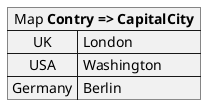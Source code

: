 @startuml
map "Map **Contry => CapitalCity**" as CC {
  UK => London
  USA => Washington
  Germany => Berlin
}
@enduml
